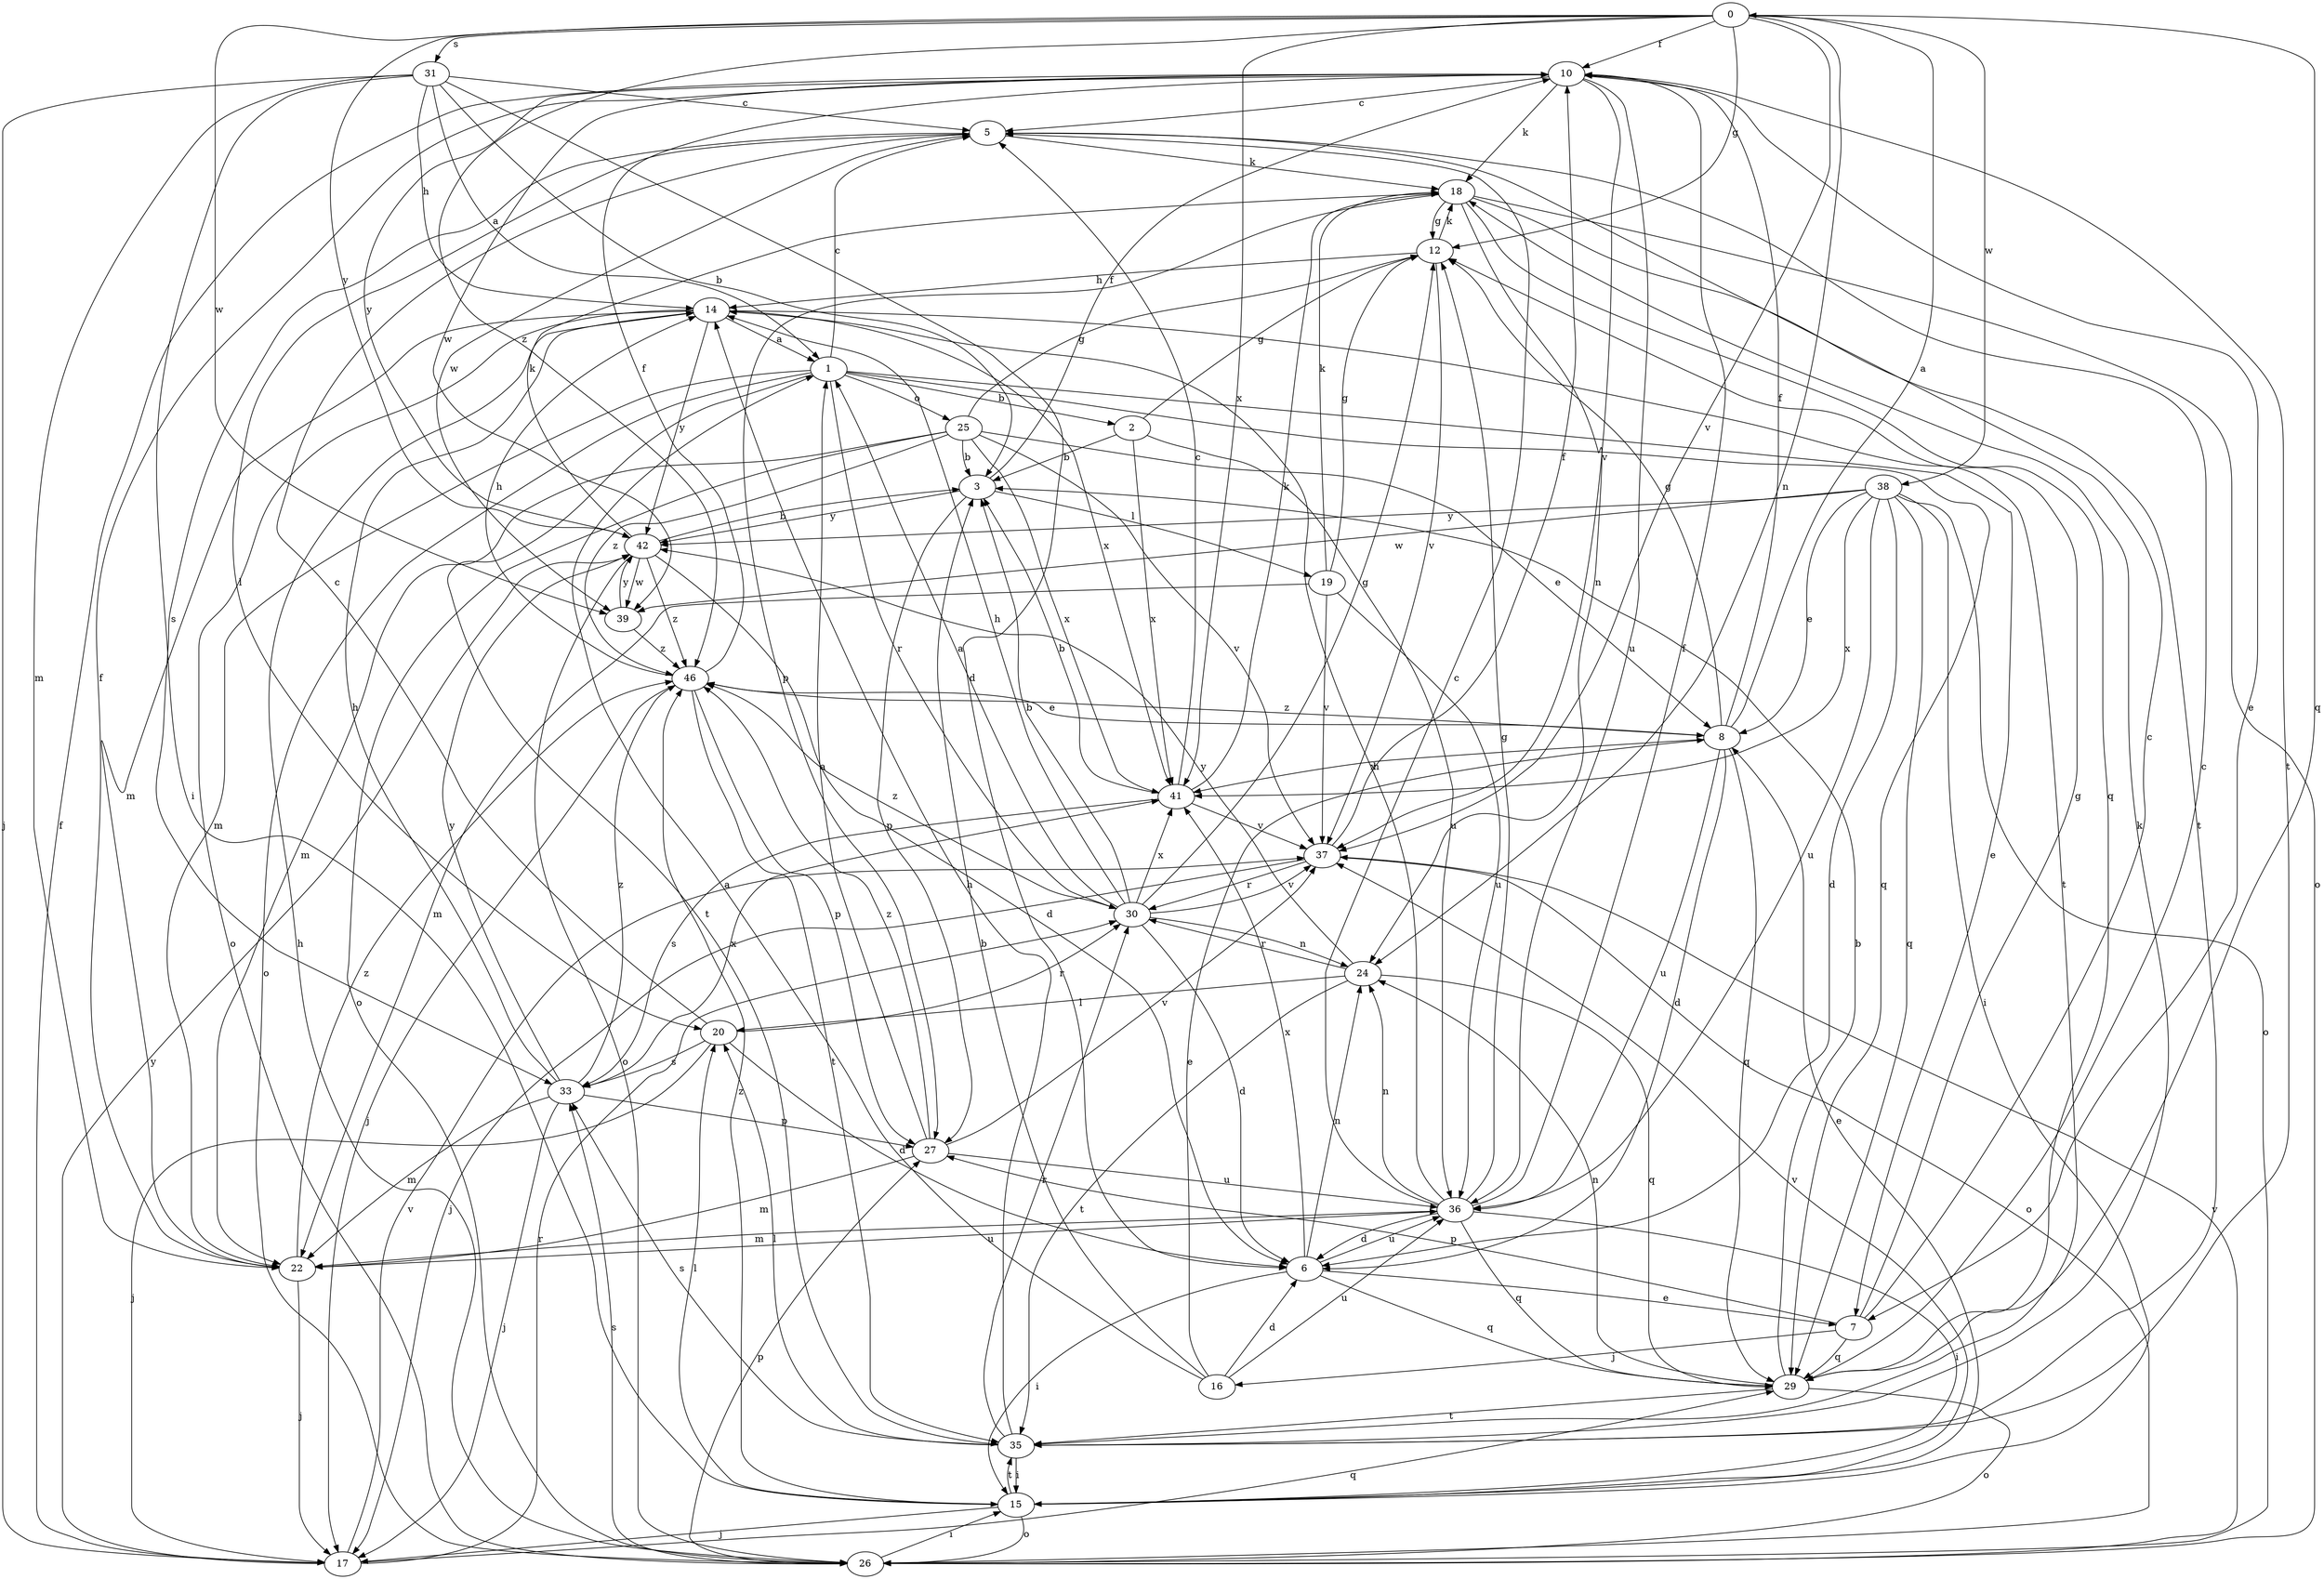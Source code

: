 strict digraph  {
0;
1;
2;
3;
5;
6;
7;
8;
10;
12;
14;
15;
16;
17;
18;
19;
20;
22;
24;
25;
26;
27;
29;
30;
31;
33;
35;
36;
37;
38;
39;
41;
42;
46;
0 -> 10  [label=f];
0 -> 12  [label=g];
0 -> 24  [label=n];
0 -> 29  [label=q];
0 -> 31  [label=s];
0 -> 37  [label=v];
0 -> 38  [label=w];
0 -> 39  [label=w];
0 -> 41  [label=x];
0 -> 42  [label=y];
0 -> 46  [label=z];
1 -> 2  [label=b];
1 -> 5  [label=c];
1 -> 7  [label=e];
1 -> 22  [label=m];
1 -> 25  [label=o];
1 -> 26  [label=o];
1 -> 29  [label=q];
1 -> 30  [label=r];
1 -> 35  [label=t];
2 -> 3  [label=b];
2 -> 12  [label=g];
2 -> 36  [label=u];
2 -> 41  [label=x];
3 -> 10  [label=f];
3 -> 19  [label=l];
3 -> 27  [label=p];
3 -> 42  [label=y];
5 -> 18  [label=k];
5 -> 20  [label=l];
5 -> 33  [label=s];
5 -> 39  [label=w];
6 -> 7  [label=e];
6 -> 15  [label=i];
6 -> 24  [label=n];
6 -> 29  [label=q];
6 -> 36  [label=u];
6 -> 41  [label=x];
7 -> 5  [label=c];
7 -> 12  [label=g];
7 -> 16  [label=j];
7 -> 27  [label=p];
7 -> 29  [label=q];
8 -> 0  [label=a];
8 -> 6  [label=d];
8 -> 10  [label=f];
8 -> 12  [label=g];
8 -> 29  [label=q];
8 -> 36  [label=u];
8 -> 41  [label=x];
8 -> 46  [label=z];
10 -> 5  [label=c];
10 -> 7  [label=e];
10 -> 18  [label=k];
10 -> 35  [label=t];
10 -> 36  [label=u];
10 -> 37  [label=v];
10 -> 39  [label=w];
10 -> 42  [label=y];
12 -> 14  [label=h];
12 -> 18  [label=k];
12 -> 37  [label=v];
14 -> 1  [label=a];
14 -> 22  [label=m];
14 -> 26  [label=o];
14 -> 35  [label=t];
14 -> 41  [label=x];
14 -> 42  [label=y];
15 -> 8  [label=e];
15 -> 17  [label=j];
15 -> 20  [label=l];
15 -> 26  [label=o];
15 -> 35  [label=t];
15 -> 37  [label=v];
15 -> 46  [label=z];
16 -> 1  [label=a];
16 -> 3  [label=b];
16 -> 6  [label=d];
16 -> 8  [label=e];
16 -> 36  [label=u];
17 -> 10  [label=f];
17 -> 29  [label=q];
17 -> 30  [label=r];
17 -> 37  [label=v];
17 -> 42  [label=y];
18 -> 12  [label=g];
18 -> 24  [label=n];
18 -> 26  [label=o];
18 -> 27  [label=p];
18 -> 29  [label=q];
18 -> 35  [label=t];
19 -> 12  [label=g];
19 -> 18  [label=k];
19 -> 22  [label=m];
19 -> 36  [label=u];
19 -> 37  [label=v];
20 -> 5  [label=c];
20 -> 6  [label=d];
20 -> 17  [label=j];
20 -> 30  [label=r];
20 -> 33  [label=s];
22 -> 10  [label=f];
22 -> 17  [label=j];
22 -> 36  [label=u];
22 -> 46  [label=z];
24 -> 20  [label=l];
24 -> 29  [label=q];
24 -> 30  [label=r];
24 -> 35  [label=t];
24 -> 42  [label=y];
25 -> 3  [label=b];
25 -> 8  [label=e];
25 -> 12  [label=g];
25 -> 22  [label=m];
25 -> 26  [label=o];
25 -> 37  [label=v];
25 -> 41  [label=x];
25 -> 46  [label=z];
26 -> 14  [label=h];
26 -> 15  [label=i];
26 -> 27  [label=p];
26 -> 33  [label=s];
26 -> 37  [label=v];
27 -> 1  [label=a];
27 -> 22  [label=m];
27 -> 36  [label=u];
27 -> 37  [label=v];
27 -> 46  [label=z];
29 -> 3  [label=b];
29 -> 5  [label=c];
29 -> 24  [label=n];
29 -> 26  [label=o];
29 -> 35  [label=t];
30 -> 1  [label=a];
30 -> 3  [label=b];
30 -> 6  [label=d];
30 -> 12  [label=g];
30 -> 14  [label=h];
30 -> 24  [label=n];
30 -> 37  [label=v];
30 -> 41  [label=x];
30 -> 46  [label=z];
31 -> 1  [label=a];
31 -> 3  [label=b];
31 -> 5  [label=c];
31 -> 6  [label=d];
31 -> 14  [label=h];
31 -> 15  [label=i];
31 -> 17  [label=j];
31 -> 22  [label=m];
33 -> 14  [label=h];
33 -> 17  [label=j];
33 -> 22  [label=m];
33 -> 27  [label=p];
33 -> 41  [label=x];
33 -> 42  [label=y];
33 -> 46  [label=z];
35 -> 14  [label=h];
35 -> 15  [label=i];
35 -> 18  [label=k];
35 -> 20  [label=l];
35 -> 30  [label=r];
35 -> 33  [label=s];
36 -> 5  [label=c];
36 -> 6  [label=d];
36 -> 10  [label=f];
36 -> 12  [label=g];
36 -> 14  [label=h];
36 -> 15  [label=i];
36 -> 22  [label=m];
36 -> 24  [label=n];
36 -> 29  [label=q];
37 -> 10  [label=f];
37 -> 17  [label=j];
37 -> 26  [label=o];
37 -> 30  [label=r];
38 -> 6  [label=d];
38 -> 8  [label=e];
38 -> 15  [label=i];
38 -> 26  [label=o];
38 -> 29  [label=q];
38 -> 36  [label=u];
38 -> 39  [label=w];
38 -> 41  [label=x];
38 -> 42  [label=y];
39 -> 42  [label=y];
39 -> 46  [label=z];
41 -> 3  [label=b];
41 -> 5  [label=c];
41 -> 18  [label=k];
41 -> 33  [label=s];
41 -> 37  [label=v];
42 -> 3  [label=b];
42 -> 6  [label=d];
42 -> 18  [label=k];
42 -> 26  [label=o];
42 -> 39  [label=w];
42 -> 46  [label=z];
46 -> 8  [label=e];
46 -> 10  [label=f];
46 -> 14  [label=h];
46 -> 17  [label=j];
46 -> 27  [label=p];
46 -> 35  [label=t];
}
